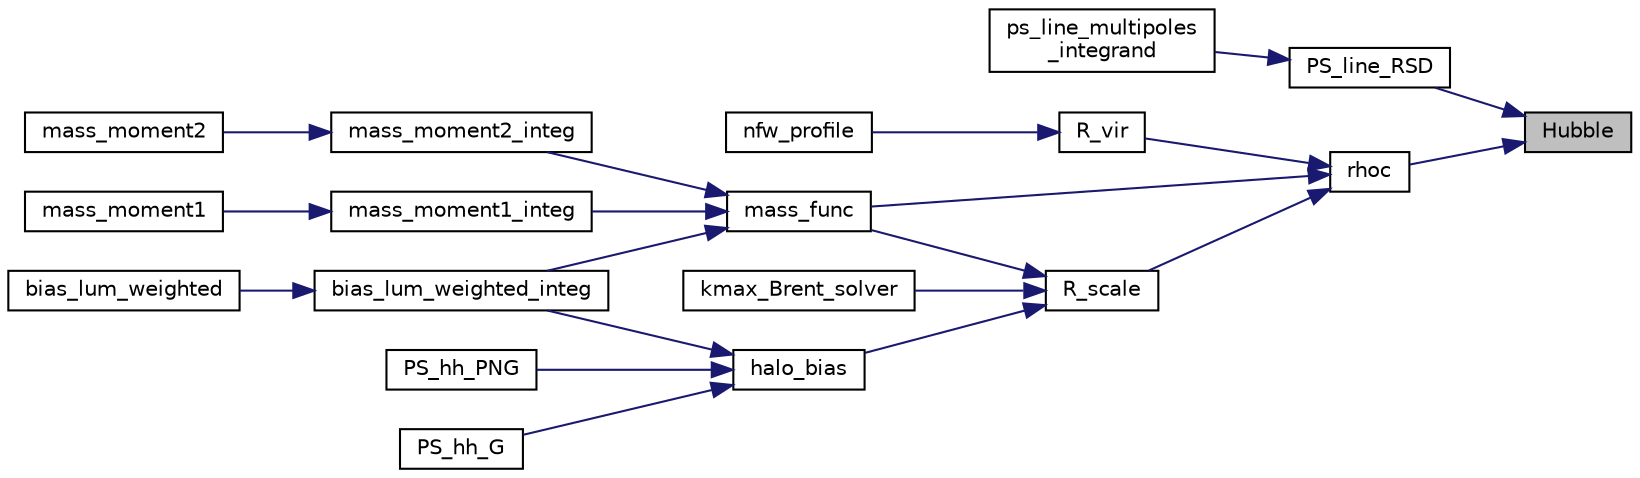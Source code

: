 digraph "Hubble"
{
 // LATEX_PDF_SIZE
  edge [fontname="Helvetica",fontsize="10",labelfontname="Helvetica",labelfontsize="10"];
  node [fontname="Helvetica",fontsize="10",shape=record];
  rankdir="RL";
  Node1 [label="Hubble",height=0.2,width=0.4,color="black", fillcolor="grey75", style="filled", fontcolor="black",tooltip="Compute the the hubble rate (exactly the quantity defined by CLASS as index_bg_H in the background mo..."];
  Node1 -> Node2 [dir="back",color="midnightblue",fontsize="10",style="solid"];
  Node2 [label="PS_line_RSD",height=0.2,width=0.4,color="black", fillcolor="white", style="filled",URL="$d8/d43/ps__line__pt_8c.html#a2a5a8e5016f2d8728844564d93000751",tooltip="Compute the redshift-space 3D power spectrum of emission lines in unit of micro K^2 Mpc^3 as a functi..."];
  Node2 -> Node3 [dir="back",color="midnightblue",fontsize="10",style="solid"];
  Node3 [label="ps_line_multipoles\l_integrand",height=0.2,width=0.4,color="black", fillcolor="white", style="filled",URL="$d8/d43/ps__line__pt_8c.html#ae4ce1e29b505dae588eb2b8c8ae632e2",tooltip="Compute the multipole moments of redshift-space power spectrum of emission lines in unit of micro K^2..."];
  Node1 -> Node4 [dir="back",color="midnightblue",fontsize="10",style="solid"];
  Node4 [label="rhoc",height=0.2,width=0.4,color="black", fillcolor="white", style="filled",URL="$d6/d32/cosmology_8c.html#a01ee8bb070f25ca114ae5d0b52d200a7",tooltip="Compute the critical density in unit of M_sun/Mpc^3."];
  Node4 -> Node5 [dir="back",color="midnightblue",fontsize="10",style="solid"];
  Node5 [label="mass_func",height=0.2,width=0.4,color="black", fillcolor="white", style="filled",URL="$d7/d10/line__ingredients_8c.html#a2ca7a5add6fca8bd94165085f351f702",tooltip="Compute the halo mass function for Press-Schechter, Sheth-Tormen and Tinker models see Pillepich et a..."];
  Node5 -> Node6 [dir="back",color="midnightblue",fontsize="10",style="solid"];
  Node6 [label="bias_lum_weighted_integ",height=0.2,width=0.4,color="black", fillcolor="white", style="filled",URL="$d7/d10/line__ingredients_8c.html#a609c2a4b205e7f497d4b96657510fd5f",tooltip="Compute the luminosityy-weighted linear and quadratic line biases."];
  Node6 -> Node7 [dir="back",color="midnightblue",fontsize="10",style="solid"];
  Node7 [label="bias_lum_weighted",height=0.2,width=0.4,color="black", fillcolor="white", style="filled",URL="$d7/d10/line__ingredients_8c.html#aa050a054d3724145e3b46788bf279c79",tooltip=" "];
  Node5 -> Node8 [dir="back",color="midnightblue",fontsize="10",style="solid"];
  Node8 [label="mass_moment1_integ",height=0.2,width=0.4,color="black", fillcolor="white", style="filled",URL="$d7/d10/line__ingredients_8c.html#ab82b15c827d1213a94e3ff9ce4ddad32",tooltip="Compute the first luminosityy-weighted mass moment."];
  Node8 -> Node9 [dir="back",color="midnightblue",fontsize="10",style="solid"];
  Node9 [label="mass_moment1",height=0.2,width=0.4,color="black", fillcolor="white", style="filled",URL="$d7/d10/line__ingredients_8c.html#a4024cda73f4069d07113edd77ae35d4e",tooltip="in unit of M_sun/Mpc^3"];
  Node5 -> Node10 [dir="back",color="midnightblue",fontsize="10",style="solid"];
  Node10 [label="mass_moment2_integ",height=0.2,width=0.4,color="black", fillcolor="white", style="filled",URL="$d7/d10/line__ingredients_8c.html#af293c79ca858df80dcc0ef9f29448059",tooltip="Compute the second luminosityy-weighted mass moment."];
  Node10 -> Node11 [dir="back",color="midnightblue",fontsize="10",style="solid"];
  Node11 [label="mass_moment2",height=0.2,width=0.4,color="black", fillcolor="white", style="filled",URL="$d7/d10/line__ingredients_8c.html#a905f3fe9b824af5ce217f36af3c767e5",tooltip="in unit of M_sun/Mpc^3"];
  Node4 -> Node12 [dir="back",color="midnightblue",fontsize="10",style="solid"];
  Node12 [label="R_scale",height=0.2,width=0.4,color="black", fillcolor="white", style="filled",URL="$d6/d32/cosmology_8c.html#a7558ae7e109dad93059a1f88b2b4861f",tooltip="Compute the Lagrangian radius of halos in unit of 1/Mpc^3 , fixing z=0."];
  Node12 -> Node13 [dir="back",color="midnightblue",fontsize="10",style="solid"];
  Node13 [label="halo_bias",height=0.2,width=0.4,color="black", fillcolor="white", style="filled",URL="$d7/d10/line__ingredients_8c.html#a5e747f325f7196b6c042ddcfdfb17fab",tooltip="computes the halo biases for three mass functions, press-schecter, Sheth-Tormen, and Tinker mass func..."];
  Node13 -> Node6 [dir="back",color="midnightblue",fontsize="10",style="solid"];
  Node13 -> Node14 [dir="back",color="midnightblue",fontsize="10",style="solid"];
  Node14 [label="PS_hh_G",height=0.2,width=0.4,color="black", fillcolor="white", style="filled",URL="$d8/d2a/ps__halo__1loop_8c.html#a689859f9764b839323002fbb8be176e4",tooltip="Compute the contributions up to 1loop to halo power spectrum for Gaussian initial conditions."];
  Node13 -> Node15 [dir="back",color="midnightblue",fontsize="10",style="solid"];
  Node15 [label="PS_hh_PNG",height=0.2,width=0.4,color="black", fillcolor="white", style="filled",URL="$d8/d2a/ps__halo__1loop_8c.html#ad87e930ddfa85973919af4ca6b3d99ce",tooltip="Compute contributions up to 1loop to halo power spectrum arising from non-Gaussian initial conditions..."];
  Node12 -> Node16 [dir="back",color="midnightblue",fontsize="10",style="solid"];
  Node16 [label="kmax_Brent_solver",height=0.2,width=0.4,color="black", fillcolor="white", style="filled",URL="$dd/d24/survey__specs_8c.html#ab0f5b6af6991512fd864af10e6c2d54d",tooltip=" "];
  Node12 -> Node5 [dir="back",color="midnightblue",fontsize="10",style="solid"];
  Node4 -> Node17 [dir="back",color="midnightblue",fontsize="10",style="solid"];
  Node17 [label="R_vir",height=0.2,width=0.4,color="black", fillcolor="white", style="filled",URL="$d6/d32/cosmology_8c.html#a4dc96bb7695696838c30e0929302c99c",tooltip="Compute the comoving virial radius of halos in unit of 1/Mpc^3, which is defined as the radius at whi..."];
  Node17 -> Node18 [dir="back",color="midnightblue",fontsize="10",style="solid"];
  Node18 [label="nfw_profile",height=0.2,width=0.4,color="black", fillcolor="white", style="filled",URL="$d6/d32/cosmology_8c.html#ac55a19abfeca76040b0460e6712fb0ef",tooltip="Compute the NFW halo profile in Fourier space, given by Eq."];
}
